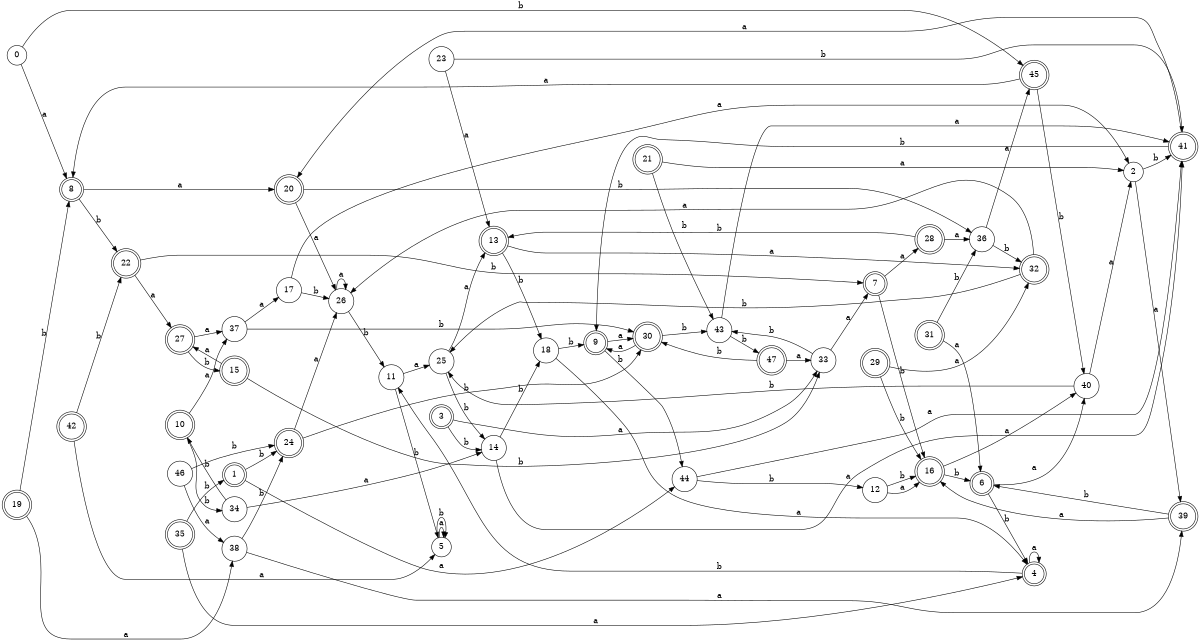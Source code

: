 digraph n39_1 {
__start0 [label="" shape="none"];

rankdir=LR;
size="8,5";

s0 [style="filled", color="black", fillcolor="white" shape="circle", label="0"];
s1 [style="rounded,filled", color="black", fillcolor="white" shape="doublecircle", label="1"];
s2 [style="filled", color="black", fillcolor="white" shape="circle", label="2"];
s3 [style="rounded,filled", color="black", fillcolor="white" shape="doublecircle", label="3"];
s4 [style="rounded,filled", color="black", fillcolor="white" shape="doublecircle", label="4"];
s5 [style="filled", color="black", fillcolor="white" shape="circle", label="5"];
s6 [style="rounded,filled", color="black", fillcolor="white" shape="doublecircle", label="6"];
s7 [style="rounded,filled", color="black", fillcolor="white" shape="doublecircle", label="7"];
s8 [style="rounded,filled", color="black", fillcolor="white" shape="doublecircle", label="8"];
s9 [style="rounded,filled", color="black", fillcolor="white" shape="doublecircle", label="9"];
s10 [style="rounded,filled", color="black", fillcolor="white" shape="doublecircle", label="10"];
s11 [style="filled", color="black", fillcolor="white" shape="circle", label="11"];
s12 [style="filled", color="black", fillcolor="white" shape="circle", label="12"];
s13 [style="rounded,filled", color="black", fillcolor="white" shape="doublecircle", label="13"];
s14 [style="filled", color="black", fillcolor="white" shape="circle", label="14"];
s15 [style="rounded,filled", color="black", fillcolor="white" shape="doublecircle", label="15"];
s16 [style="rounded,filled", color="black", fillcolor="white" shape="doublecircle", label="16"];
s17 [style="filled", color="black", fillcolor="white" shape="circle", label="17"];
s18 [style="filled", color="black", fillcolor="white" shape="circle", label="18"];
s19 [style="rounded,filled", color="black", fillcolor="white" shape="doublecircle", label="19"];
s20 [style="rounded,filled", color="black", fillcolor="white" shape="doublecircle", label="20"];
s21 [style="rounded,filled", color="black", fillcolor="white" shape="doublecircle", label="21"];
s22 [style="rounded,filled", color="black", fillcolor="white" shape="doublecircle", label="22"];
s23 [style="filled", color="black", fillcolor="white" shape="circle", label="23"];
s24 [style="rounded,filled", color="black", fillcolor="white" shape="doublecircle", label="24"];
s25 [style="filled", color="black", fillcolor="white" shape="circle", label="25"];
s26 [style="filled", color="black", fillcolor="white" shape="circle", label="26"];
s27 [style="rounded,filled", color="black", fillcolor="white" shape="doublecircle", label="27"];
s28 [style="rounded,filled", color="black", fillcolor="white" shape="doublecircle", label="28"];
s29 [style="rounded,filled", color="black", fillcolor="white" shape="doublecircle", label="29"];
s30 [style="rounded,filled", color="black", fillcolor="white" shape="doublecircle", label="30"];
s31 [style="rounded,filled", color="black", fillcolor="white" shape="doublecircle", label="31"];
s32 [style="rounded,filled", color="black", fillcolor="white" shape="doublecircle", label="32"];
s33 [style="filled", color="black", fillcolor="white" shape="circle", label="33"];
s34 [style="filled", color="black", fillcolor="white" shape="circle", label="34"];
s35 [style="rounded,filled", color="black", fillcolor="white" shape="doublecircle", label="35"];
s36 [style="filled", color="black", fillcolor="white" shape="circle", label="36"];
s37 [style="filled", color="black", fillcolor="white" shape="circle", label="37"];
s38 [style="filled", color="black", fillcolor="white" shape="circle", label="38"];
s39 [style="rounded,filled", color="black", fillcolor="white" shape="doublecircle", label="39"];
s40 [style="filled", color="black", fillcolor="white" shape="circle", label="40"];
s41 [style="rounded,filled", color="black", fillcolor="white" shape="doublecircle", label="41"];
s42 [style="rounded,filled", color="black", fillcolor="white" shape="doublecircle", label="42"];
s43 [style="filled", color="black", fillcolor="white" shape="circle", label="43"];
s44 [style="filled", color="black", fillcolor="white" shape="circle", label="44"];
s45 [style="rounded,filled", color="black", fillcolor="white" shape="doublecircle", label="45"];
s46 [style="filled", color="black", fillcolor="white" shape="circle", label="46"];
s47 [style="rounded,filled", color="black", fillcolor="white" shape="doublecircle", label="47"];
s0 -> s8 [label="a"];
s0 -> s45 [label="b"];
s1 -> s44 [label="a"];
s1 -> s24 [label="b"];
s2 -> s39 [label="a"];
s2 -> s41 [label="b"];
s3 -> s33 [label="a"];
s3 -> s14 [label="b"];
s4 -> s4 [label="a"];
s4 -> s11 [label="b"];
s5 -> s5 [label="a"];
s5 -> s5 [label="b"];
s6 -> s40 [label="a"];
s6 -> s4 [label="b"];
s7 -> s28 [label="a"];
s7 -> s16 [label="b"];
s8 -> s20 [label="a"];
s8 -> s22 [label="b"];
s9 -> s30 [label="a"];
s9 -> s44 [label="b"];
s10 -> s37 [label="a"];
s10 -> s34 [label="b"];
s11 -> s25 [label="a"];
s11 -> s5 [label="b"];
s12 -> s16 [label="a"];
s12 -> s16 [label="b"];
s13 -> s32 [label="a"];
s13 -> s18 [label="b"];
s14 -> s41 [label="a"];
s14 -> s18 [label="b"];
s15 -> s27 [label="a"];
s15 -> s33 [label="b"];
s16 -> s40 [label="a"];
s16 -> s6 [label="b"];
s17 -> s2 [label="a"];
s17 -> s26 [label="b"];
s18 -> s4 [label="a"];
s18 -> s9 [label="b"];
s19 -> s38 [label="a"];
s19 -> s8 [label="b"];
s20 -> s26 [label="a"];
s20 -> s36 [label="b"];
s21 -> s2 [label="a"];
s21 -> s43 [label="b"];
s22 -> s27 [label="a"];
s22 -> s7 [label="b"];
s23 -> s13 [label="a"];
s23 -> s41 [label="b"];
s24 -> s26 [label="a"];
s24 -> s30 [label="b"];
s25 -> s13 [label="a"];
s25 -> s14 [label="b"];
s26 -> s26 [label="a"];
s26 -> s11 [label="b"];
s27 -> s37 [label="a"];
s27 -> s15 [label="b"];
s28 -> s36 [label="a"];
s28 -> s13 [label="b"];
s29 -> s32 [label="a"];
s29 -> s16 [label="b"];
s30 -> s9 [label="a"];
s30 -> s43 [label="b"];
s31 -> s6 [label="a"];
s31 -> s36 [label="b"];
s32 -> s26 [label="a"];
s32 -> s25 [label="b"];
s33 -> s7 [label="a"];
s33 -> s43 [label="b"];
s34 -> s14 [label="a"];
s34 -> s10 [label="b"];
s35 -> s4 [label="a"];
s35 -> s1 [label="b"];
s36 -> s45 [label="a"];
s36 -> s32 [label="b"];
s37 -> s17 [label="a"];
s37 -> s30 [label="b"];
s38 -> s39 [label="a"];
s38 -> s24 [label="b"];
s39 -> s16 [label="a"];
s39 -> s6 [label="b"];
s40 -> s2 [label="a"];
s40 -> s25 [label="b"];
s41 -> s20 [label="a"];
s41 -> s9 [label="b"];
s42 -> s5 [label="a"];
s42 -> s22 [label="b"];
s43 -> s41 [label="a"];
s43 -> s47 [label="b"];
s44 -> s41 [label="a"];
s44 -> s12 [label="b"];
s45 -> s8 [label="a"];
s45 -> s40 [label="b"];
s46 -> s38 [label="a"];
s46 -> s24 [label="b"];
s47 -> s33 [label="a"];
s47 -> s30 [label="b"];

}